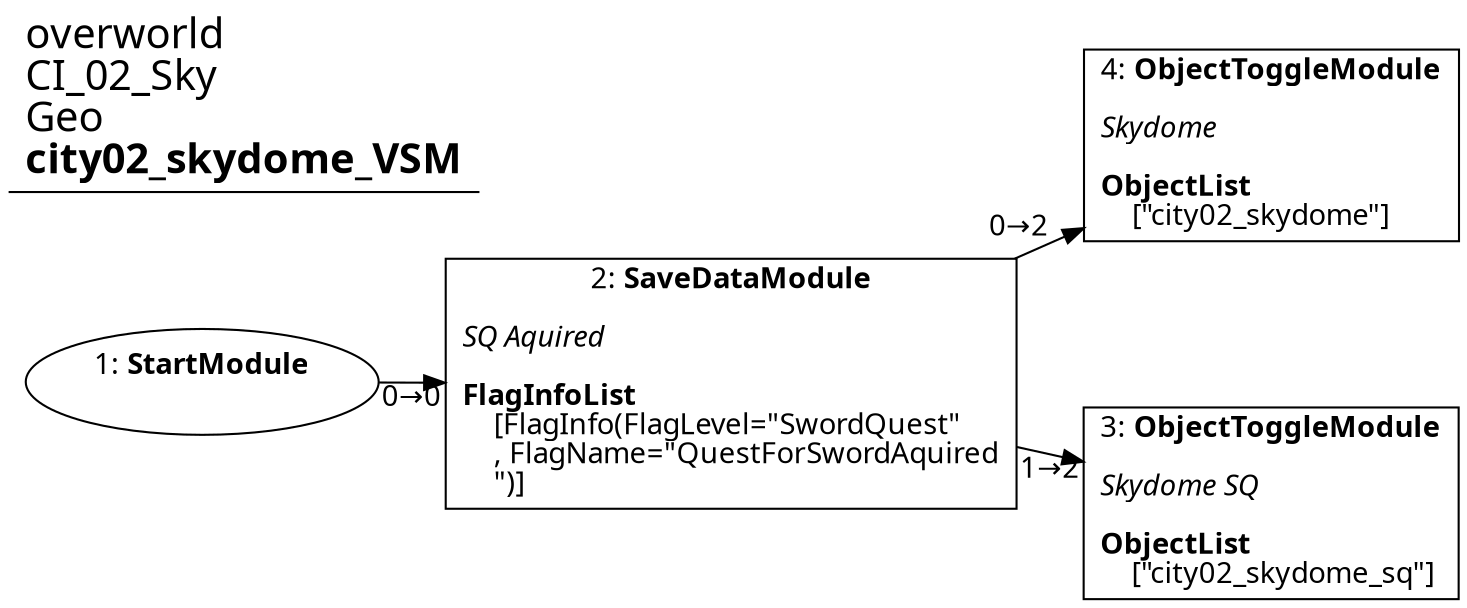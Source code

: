 digraph {
    layout = fdp;
    overlap = prism;
    sep = "+16";
    splines = spline;

    node [ shape = box ];

    graph [ fontname = "Segoe UI" ];
    node [ fontname = "Segoe UI" ];
    edge [ fontname = "Segoe UI" ];

    1 [ label = <1: <b>StartModule</b><br/><br/>> ];
    1 [ shape = oval ]
    1 [ pos = "0.22500001,-0.29200003!" ];
    1 -> 2 [ label = "0→0" ];

    2 [ label = <2: <b>SaveDataModule</b><br/><br/><i>SQ Aquired<br align="left"/></i><br align="left"/><b>FlagInfoList</b><br align="left"/>    [FlagInfo(FlagLevel=&quot;SwordQuest&quot;<br align="left"/>    , FlagName=&quot;QuestForSwordAquired<br align="left"/>    &quot;)]<br align="left"/>> ];
    2 [ pos = "0.45000002,-0.29200003!" ];
    2 -> 3 [ label = "1→2" ];
    2 -> 4 [ label = "0→2" ];

    3 [ label = <3: <b>ObjectToggleModule</b><br/><br/><i>Skydome SQ<br align="left"/></i><br align="left"/><b>ObjectList</b><br align="left"/>    [&quot;city02_skydome_sq&quot;]<br align="left"/>> ];
    3 [ pos = "0.75500005,-0.36!" ];

    4 [ label = <4: <b>ObjectToggleModule</b><br/><br/><i>Skydome<br align="left"/></i><br align="left"/><b>ObjectList</b><br align="left"/>    [&quot;city02_skydome&quot;]<br align="left"/>> ];
    4 [ pos = "0.75000006,-0.16000001!" ];

    title [ pos = "0.224,-0.15900001!" ];
    title [ shape = underline ];
    title [ label = <<font point-size="20">overworld<br align="left"/>CI_02_Sky<br align="left"/>Geo<br align="left"/><b>city02_skydome_VSM</b><br align="left"/></font>> ];
}
